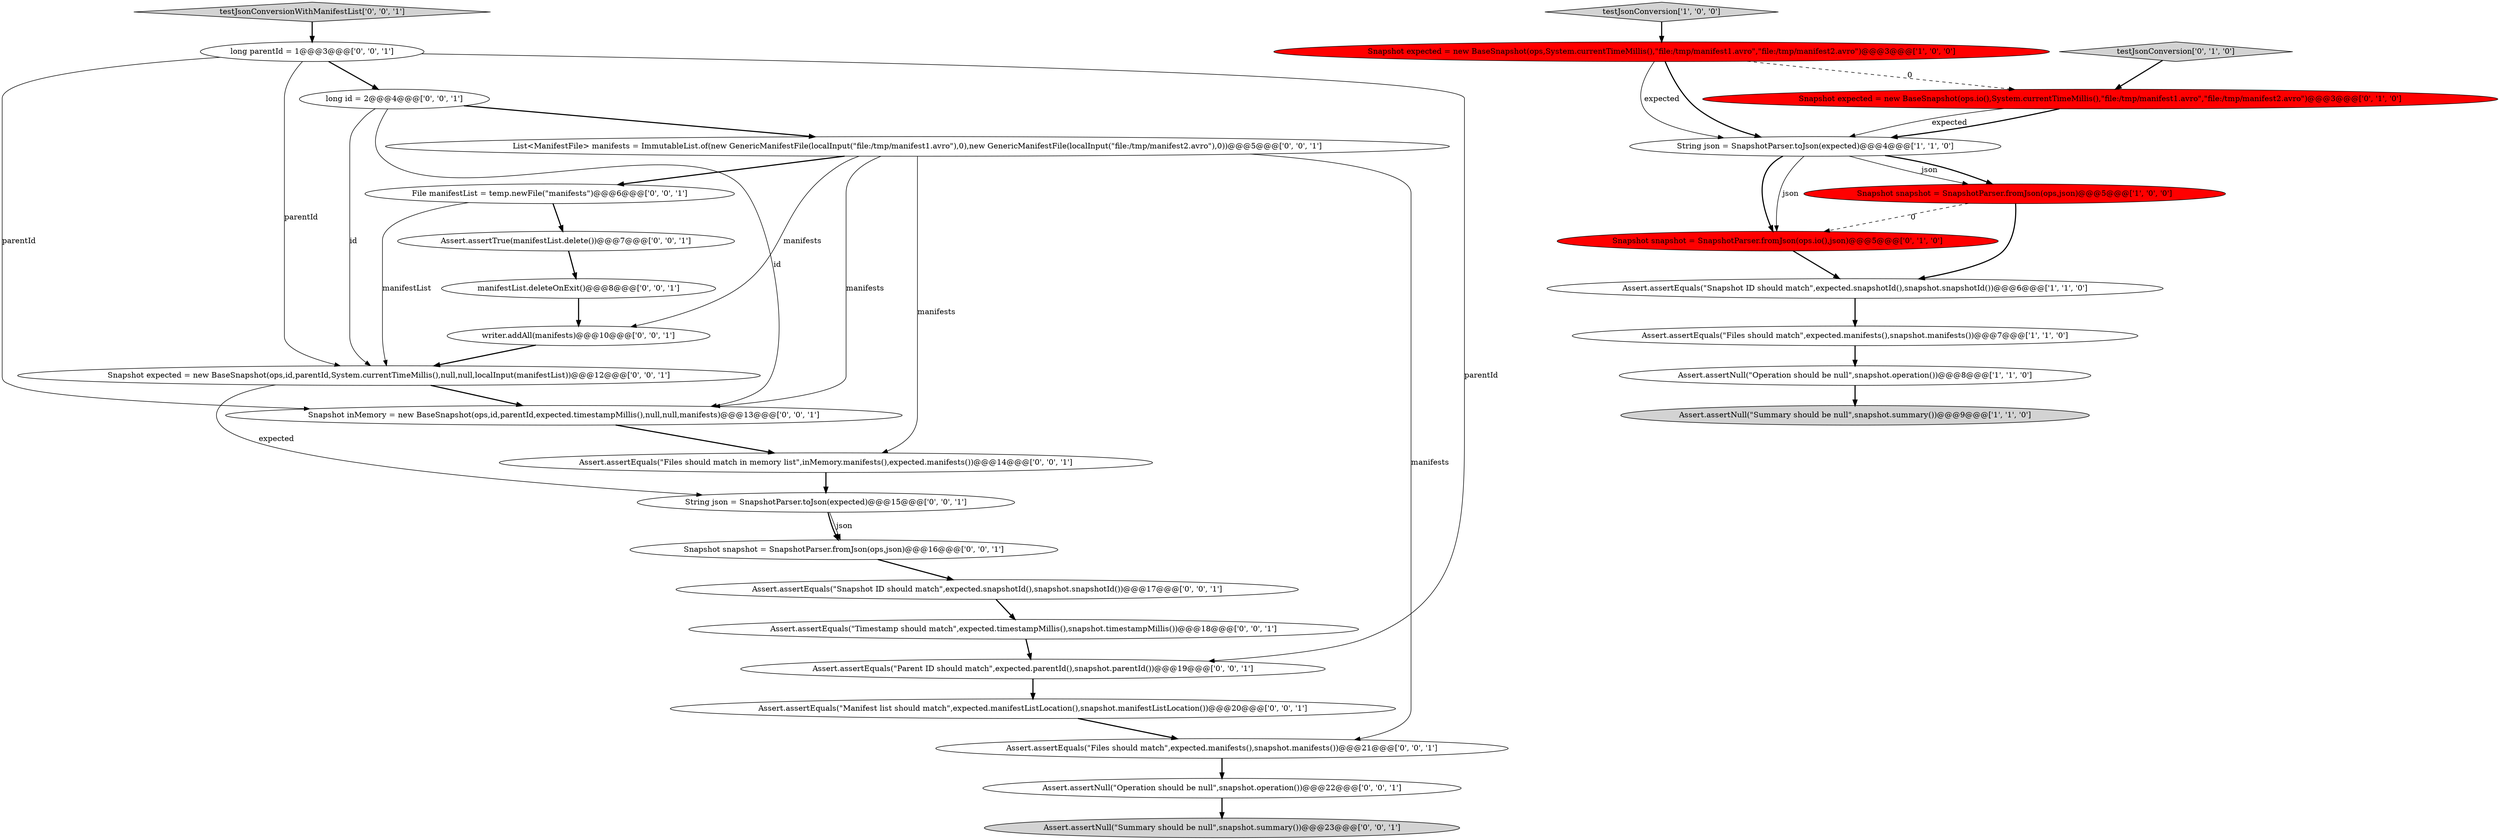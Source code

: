 digraph {
17 [style = filled, label = "long id = 2@@@4@@@['0', '0', '1']", fillcolor = white, shape = ellipse image = "AAA0AAABBB3BBB"];
23 [style = filled, label = "testJsonConversionWithManifestList['0', '0', '1']", fillcolor = lightgray, shape = diamond image = "AAA0AAABBB3BBB"];
6 [style = filled, label = "testJsonConversion['1', '0', '0']", fillcolor = lightgray, shape = diamond image = "AAA0AAABBB1BBB"];
10 [style = filled, label = "Snapshot snapshot = SnapshotParser.fromJson(ops.io(),json)@@@5@@@['0', '1', '0']", fillcolor = red, shape = ellipse image = "AAA1AAABBB2BBB"];
19 [style = filled, label = "String json = SnapshotParser.toJson(expected)@@@15@@@['0', '0', '1']", fillcolor = white, shape = ellipse image = "AAA0AAABBB3BBB"];
30 [style = filled, label = "long parentId = 1@@@3@@@['0', '0', '1']", fillcolor = white, shape = ellipse image = "AAA0AAABBB3BBB"];
7 [style = filled, label = "Snapshot snapshot = SnapshotParser.fromJson(ops,json)@@@5@@@['1', '0', '0']", fillcolor = red, shape = ellipse image = "AAA1AAABBB1BBB"];
12 [style = filled, label = "Assert.assertEquals(\"Manifest list should match\",expected.manifestListLocation(),snapshot.manifestListLocation())@@@20@@@['0', '0', '1']", fillcolor = white, shape = ellipse image = "AAA0AAABBB3BBB"];
15 [style = filled, label = "Snapshot expected = new BaseSnapshot(ops,id,parentId,System.currentTimeMillis(),null,null,localInput(manifestList))@@@12@@@['0', '0', '1']", fillcolor = white, shape = ellipse image = "AAA0AAABBB3BBB"];
26 [style = filled, label = "Snapshot snapshot = SnapshotParser.fromJson(ops,json)@@@16@@@['0', '0', '1']", fillcolor = white, shape = ellipse image = "AAA0AAABBB3BBB"];
28 [style = filled, label = "Assert.assertEquals(\"Parent ID should match\",expected.parentId(),snapshot.parentId())@@@19@@@['0', '0', '1']", fillcolor = white, shape = ellipse image = "AAA0AAABBB3BBB"];
4 [style = filled, label = "Assert.assertNull(\"Operation should be null\",snapshot.operation())@@@8@@@['1', '1', '0']", fillcolor = white, shape = ellipse image = "AAA0AAABBB1BBB"];
25 [style = filled, label = "List<ManifestFile> manifests = ImmutableList.of(new GenericManifestFile(localInput(\"file:/tmp/manifest1.avro\"),0),new GenericManifestFile(localInput(\"file:/tmp/manifest2.avro\"),0))@@@5@@@['0', '0', '1']", fillcolor = white, shape = ellipse image = "AAA0AAABBB3BBB"];
2 [style = filled, label = "Snapshot expected = new BaseSnapshot(ops,System.currentTimeMillis(),\"file:/tmp/manifest1.avro\",\"file:/tmp/manifest2.avro\")@@@3@@@['1', '0', '0']", fillcolor = red, shape = ellipse image = "AAA1AAABBB1BBB"];
8 [style = filled, label = "Snapshot expected = new BaseSnapshot(ops.io(),System.currentTimeMillis(),\"file:/tmp/manifest1.avro\",\"file:/tmp/manifest2.avro\")@@@3@@@['0', '1', '0']", fillcolor = red, shape = ellipse image = "AAA1AAABBB2BBB"];
13 [style = filled, label = "manifestList.deleteOnExit()@@@8@@@['0', '0', '1']", fillcolor = white, shape = ellipse image = "AAA0AAABBB3BBB"];
20 [style = filled, label = "File manifestList = temp.newFile(\"manifests\")@@@6@@@['0', '0', '1']", fillcolor = white, shape = ellipse image = "AAA0AAABBB3BBB"];
0 [style = filled, label = "Assert.assertNull(\"Summary should be null\",snapshot.summary())@@@9@@@['1', '1', '0']", fillcolor = lightgray, shape = ellipse image = "AAA0AAABBB1BBB"];
11 [style = filled, label = "Assert.assertEquals(\"Timestamp should match\",expected.timestampMillis(),snapshot.timestampMillis())@@@18@@@['0', '0', '1']", fillcolor = white, shape = ellipse image = "AAA0AAABBB3BBB"];
27 [style = filled, label = "Assert.assertEquals(\"Files should match\",expected.manifests(),snapshot.manifests())@@@21@@@['0', '0', '1']", fillcolor = white, shape = ellipse image = "AAA0AAABBB3BBB"];
29 [style = filled, label = "writer.addAll(manifests)@@@10@@@['0', '0', '1']", fillcolor = white, shape = ellipse image = "AAA0AAABBB3BBB"];
3 [style = filled, label = "String json = SnapshotParser.toJson(expected)@@@4@@@['1', '1', '0']", fillcolor = white, shape = ellipse image = "AAA0AAABBB1BBB"];
18 [style = filled, label = "Assert.assertEquals(\"Files should match in memory list\",inMemory.manifests(),expected.manifests())@@@14@@@['0', '0', '1']", fillcolor = white, shape = ellipse image = "AAA0AAABBB3BBB"];
5 [style = filled, label = "Assert.assertEquals(\"Files should match\",expected.manifests(),snapshot.manifests())@@@7@@@['1', '1', '0']", fillcolor = white, shape = ellipse image = "AAA0AAABBB1BBB"];
21 [style = filled, label = "Assert.assertTrue(manifestList.delete())@@@7@@@['0', '0', '1']", fillcolor = white, shape = ellipse image = "AAA0AAABBB3BBB"];
24 [style = filled, label = "Assert.assertNull(\"Operation should be null\",snapshot.operation())@@@22@@@['0', '0', '1']", fillcolor = white, shape = ellipse image = "AAA0AAABBB3BBB"];
9 [style = filled, label = "testJsonConversion['0', '1', '0']", fillcolor = lightgray, shape = diamond image = "AAA0AAABBB2BBB"];
22 [style = filled, label = "Assert.assertNull(\"Summary should be null\",snapshot.summary())@@@23@@@['0', '0', '1']", fillcolor = lightgray, shape = ellipse image = "AAA0AAABBB3BBB"];
14 [style = filled, label = "Assert.assertEquals(\"Snapshot ID should match\",expected.snapshotId(),snapshot.snapshotId())@@@17@@@['0', '0', '1']", fillcolor = white, shape = ellipse image = "AAA0AAABBB3BBB"];
16 [style = filled, label = "Snapshot inMemory = new BaseSnapshot(ops,id,parentId,expected.timestampMillis(),null,null,manifests)@@@13@@@['0', '0', '1']", fillcolor = white, shape = ellipse image = "AAA0AAABBB3BBB"];
1 [style = filled, label = "Assert.assertEquals(\"Snapshot ID should match\",expected.snapshotId(),snapshot.snapshotId())@@@6@@@['1', '1', '0']", fillcolor = white, shape = ellipse image = "AAA0AAABBB1BBB"];
1->5 [style = bold, label=""];
3->7 [style = solid, label="json"];
17->25 [style = bold, label=""];
11->28 [style = bold, label=""];
29->15 [style = bold, label=""];
2->3 [style = solid, label="expected"];
16->18 [style = bold, label=""];
7->1 [style = bold, label=""];
30->17 [style = bold, label=""];
23->30 [style = bold, label=""];
25->18 [style = solid, label="manifests"];
30->28 [style = solid, label="parentId"];
2->3 [style = bold, label=""];
30->16 [style = solid, label="parentId"];
25->27 [style = solid, label="manifests"];
8->3 [style = solid, label="expected"];
8->3 [style = bold, label=""];
18->19 [style = bold, label=""];
26->14 [style = bold, label=""];
28->12 [style = bold, label=""];
9->8 [style = bold, label=""];
15->16 [style = bold, label=""];
25->16 [style = solid, label="manifests"];
24->22 [style = bold, label=""];
2->8 [style = dashed, label="0"];
4->0 [style = bold, label=""];
6->2 [style = bold, label=""];
20->21 [style = bold, label=""];
3->10 [style = bold, label=""];
25->20 [style = bold, label=""];
13->29 [style = bold, label=""];
3->10 [style = solid, label="json"];
3->7 [style = bold, label=""];
15->19 [style = solid, label="expected"];
19->26 [style = bold, label=""];
17->15 [style = solid, label="id"];
5->4 [style = bold, label=""];
30->15 [style = solid, label="parentId"];
7->10 [style = dashed, label="0"];
17->16 [style = solid, label="id"];
27->24 [style = bold, label=""];
25->29 [style = solid, label="manifests"];
19->26 [style = solid, label="json"];
20->15 [style = solid, label="manifestList"];
10->1 [style = bold, label=""];
14->11 [style = bold, label=""];
12->27 [style = bold, label=""];
21->13 [style = bold, label=""];
}
